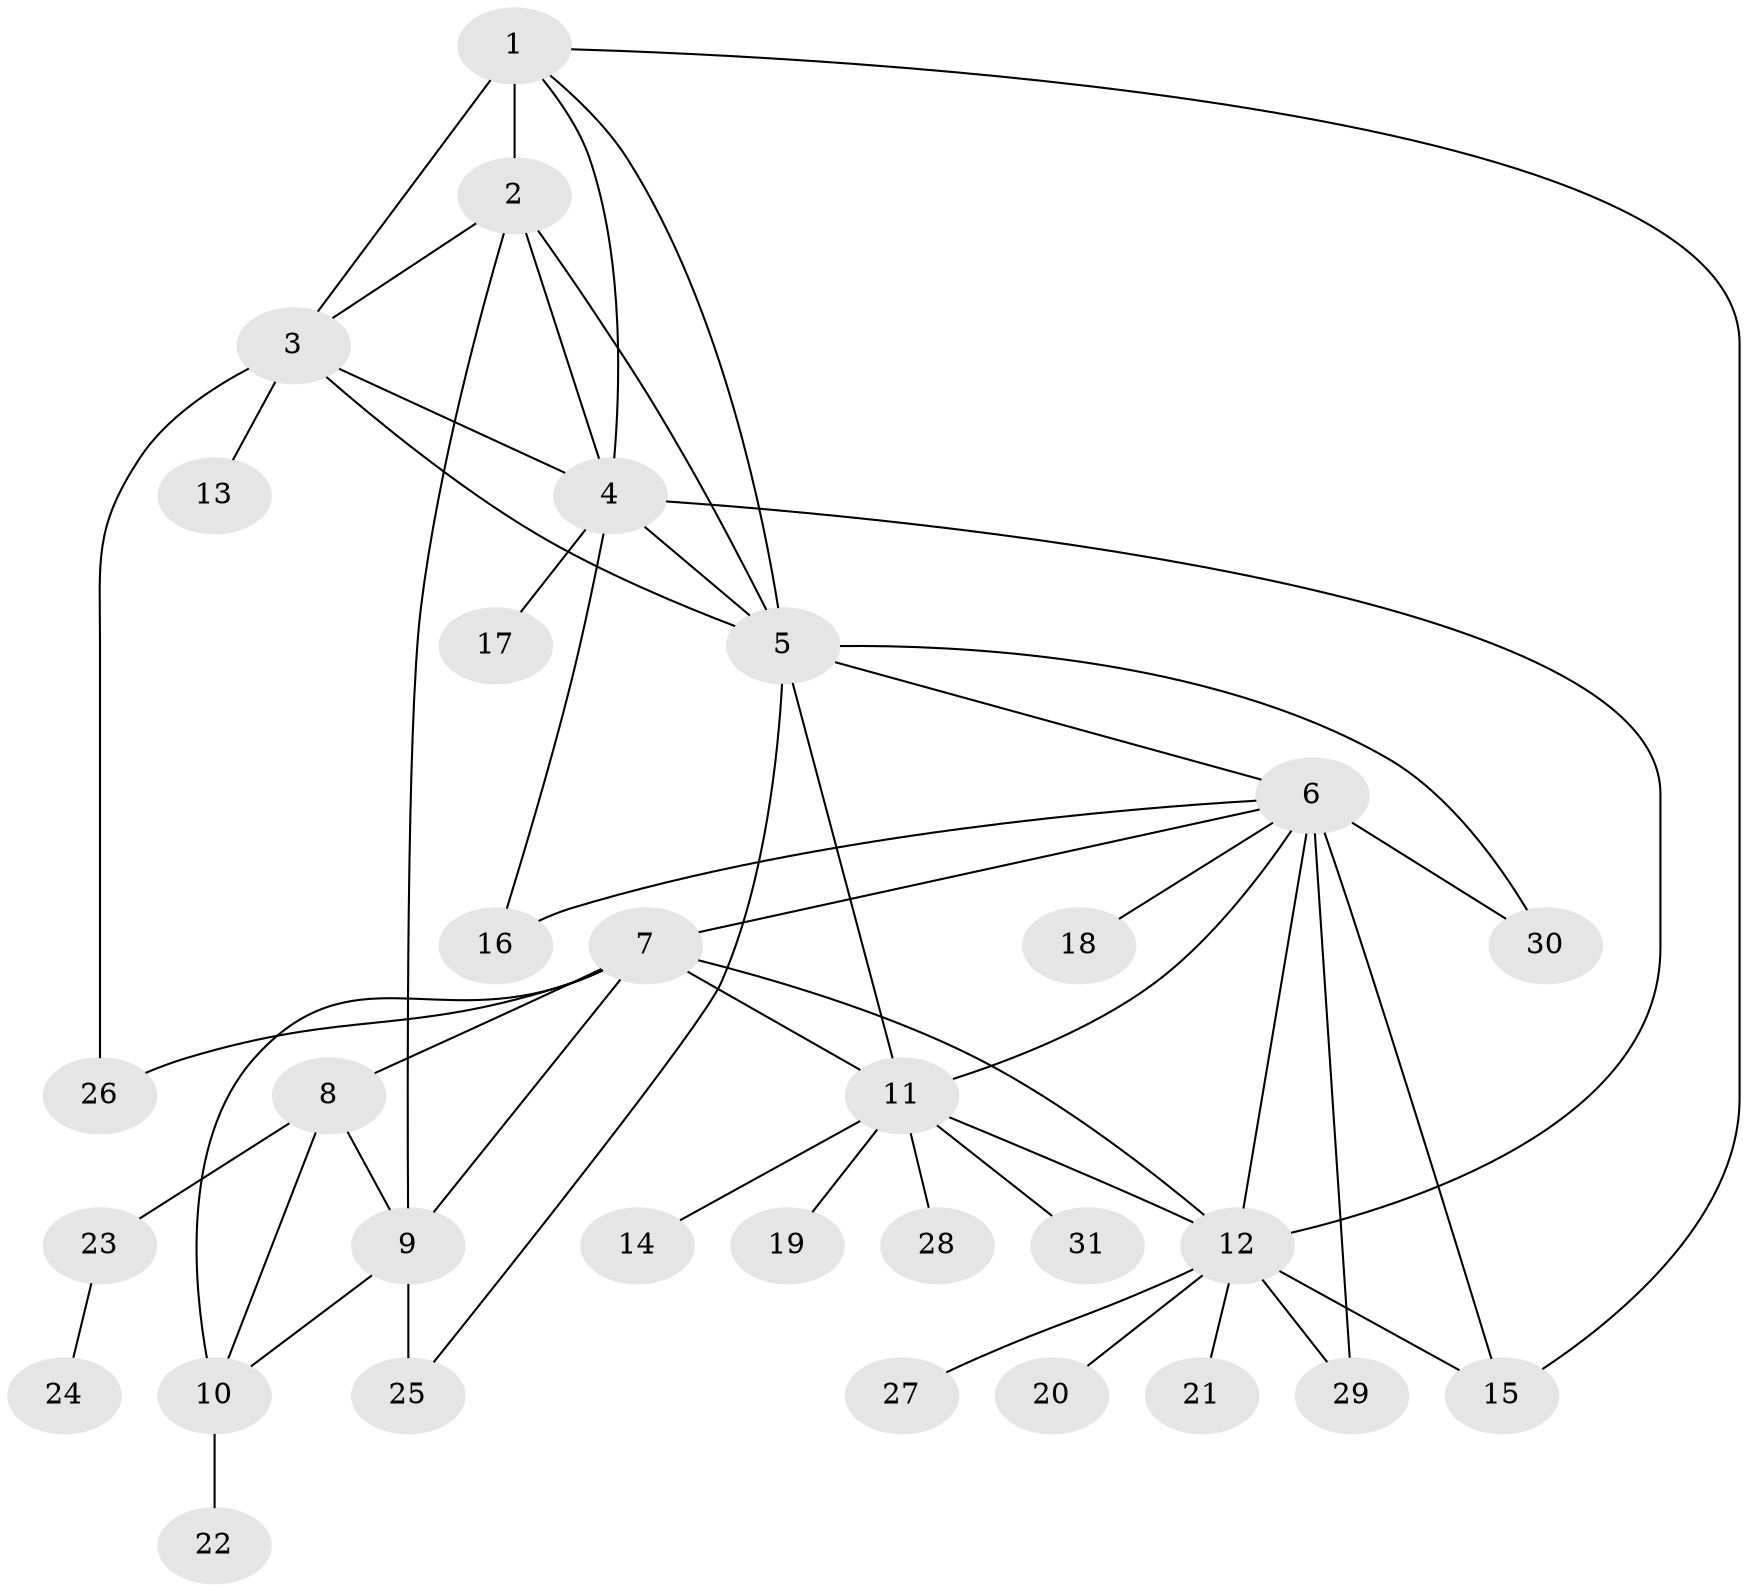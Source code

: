 // original degree distribution, {4: 0.019417475728155338, 9: 0.02912621359223301, 8: 0.02912621359223301, 11: 0.019417475728155338, 10: 0.02912621359223301, 6: 0.04854368932038835, 7: 0.038834951456310676, 5: 0.02912621359223301, 12: 0.009708737864077669, 2: 0.18446601941747573, 1: 0.5436893203883495, 3: 0.019417475728155338}
// Generated by graph-tools (version 1.1) at 2025/52/03/04/25 22:52:40]
// undirected, 31 vertices, 52 edges
graph export_dot {
  node [color=gray90,style=filled];
  1;
  2;
  3;
  4;
  5;
  6;
  7;
  8;
  9;
  10;
  11;
  12;
  13;
  14;
  15;
  16;
  17;
  18;
  19;
  20;
  21;
  22;
  23;
  24;
  25;
  26;
  27;
  28;
  29;
  30;
  31;
  1 -- 2 [weight=4.0];
  1 -- 3 [weight=1.0];
  1 -- 4 [weight=1.0];
  1 -- 5 [weight=1.0];
  1 -- 15 [weight=1.0];
  2 -- 3 [weight=1.0];
  2 -- 4 [weight=1.0];
  2 -- 5 [weight=1.0];
  2 -- 9 [weight=1.0];
  3 -- 4 [weight=1.0];
  3 -- 5 [weight=1.0];
  3 -- 13 [weight=1.0];
  3 -- 26 [weight=2.0];
  4 -- 5 [weight=1.0];
  4 -- 12 [weight=1.0];
  4 -- 16 [weight=4.0];
  4 -- 17 [weight=1.0];
  5 -- 6 [weight=1.0];
  5 -- 11 [weight=1.0];
  5 -- 25 [weight=1.0];
  5 -- 30 [weight=1.0];
  6 -- 7 [weight=2.0];
  6 -- 11 [weight=1.0];
  6 -- 12 [weight=1.0];
  6 -- 15 [weight=6.0];
  6 -- 16 [weight=2.0];
  6 -- 18 [weight=1.0];
  6 -- 29 [weight=1.0];
  6 -- 30 [weight=1.0];
  7 -- 8 [weight=2.0];
  7 -- 9 [weight=2.0];
  7 -- 10 [weight=5.0];
  7 -- 11 [weight=1.0];
  7 -- 12 [weight=1.0];
  7 -- 26 [weight=1.0];
  8 -- 9 [weight=1.0];
  8 -- 10 [weight=1.0];
  8 -- 23 [weight=2.0];
  9 -- 10 [weight=1.0];
  9 -- 25 [weight=2.0];
  10 -- 22 [weight=1.0];
  11 -- 12 [weight=1.0];
  11 -- 14 [weight=1.0];
  11 -- 19 [weight=2.0];
  11 -- 28 [weight=2.0];
  11 -- 31 [weight=1.0];
  12 -- 15 [weight=1.0];
  12 -- 20 [weight=5.0];
  12 -- 21 [weight=1.0];
  12 -- 27 [weight=1.0];
  12 -- 29 [weight=1.0];
  23 -- 24 [weight=1.0];
}
